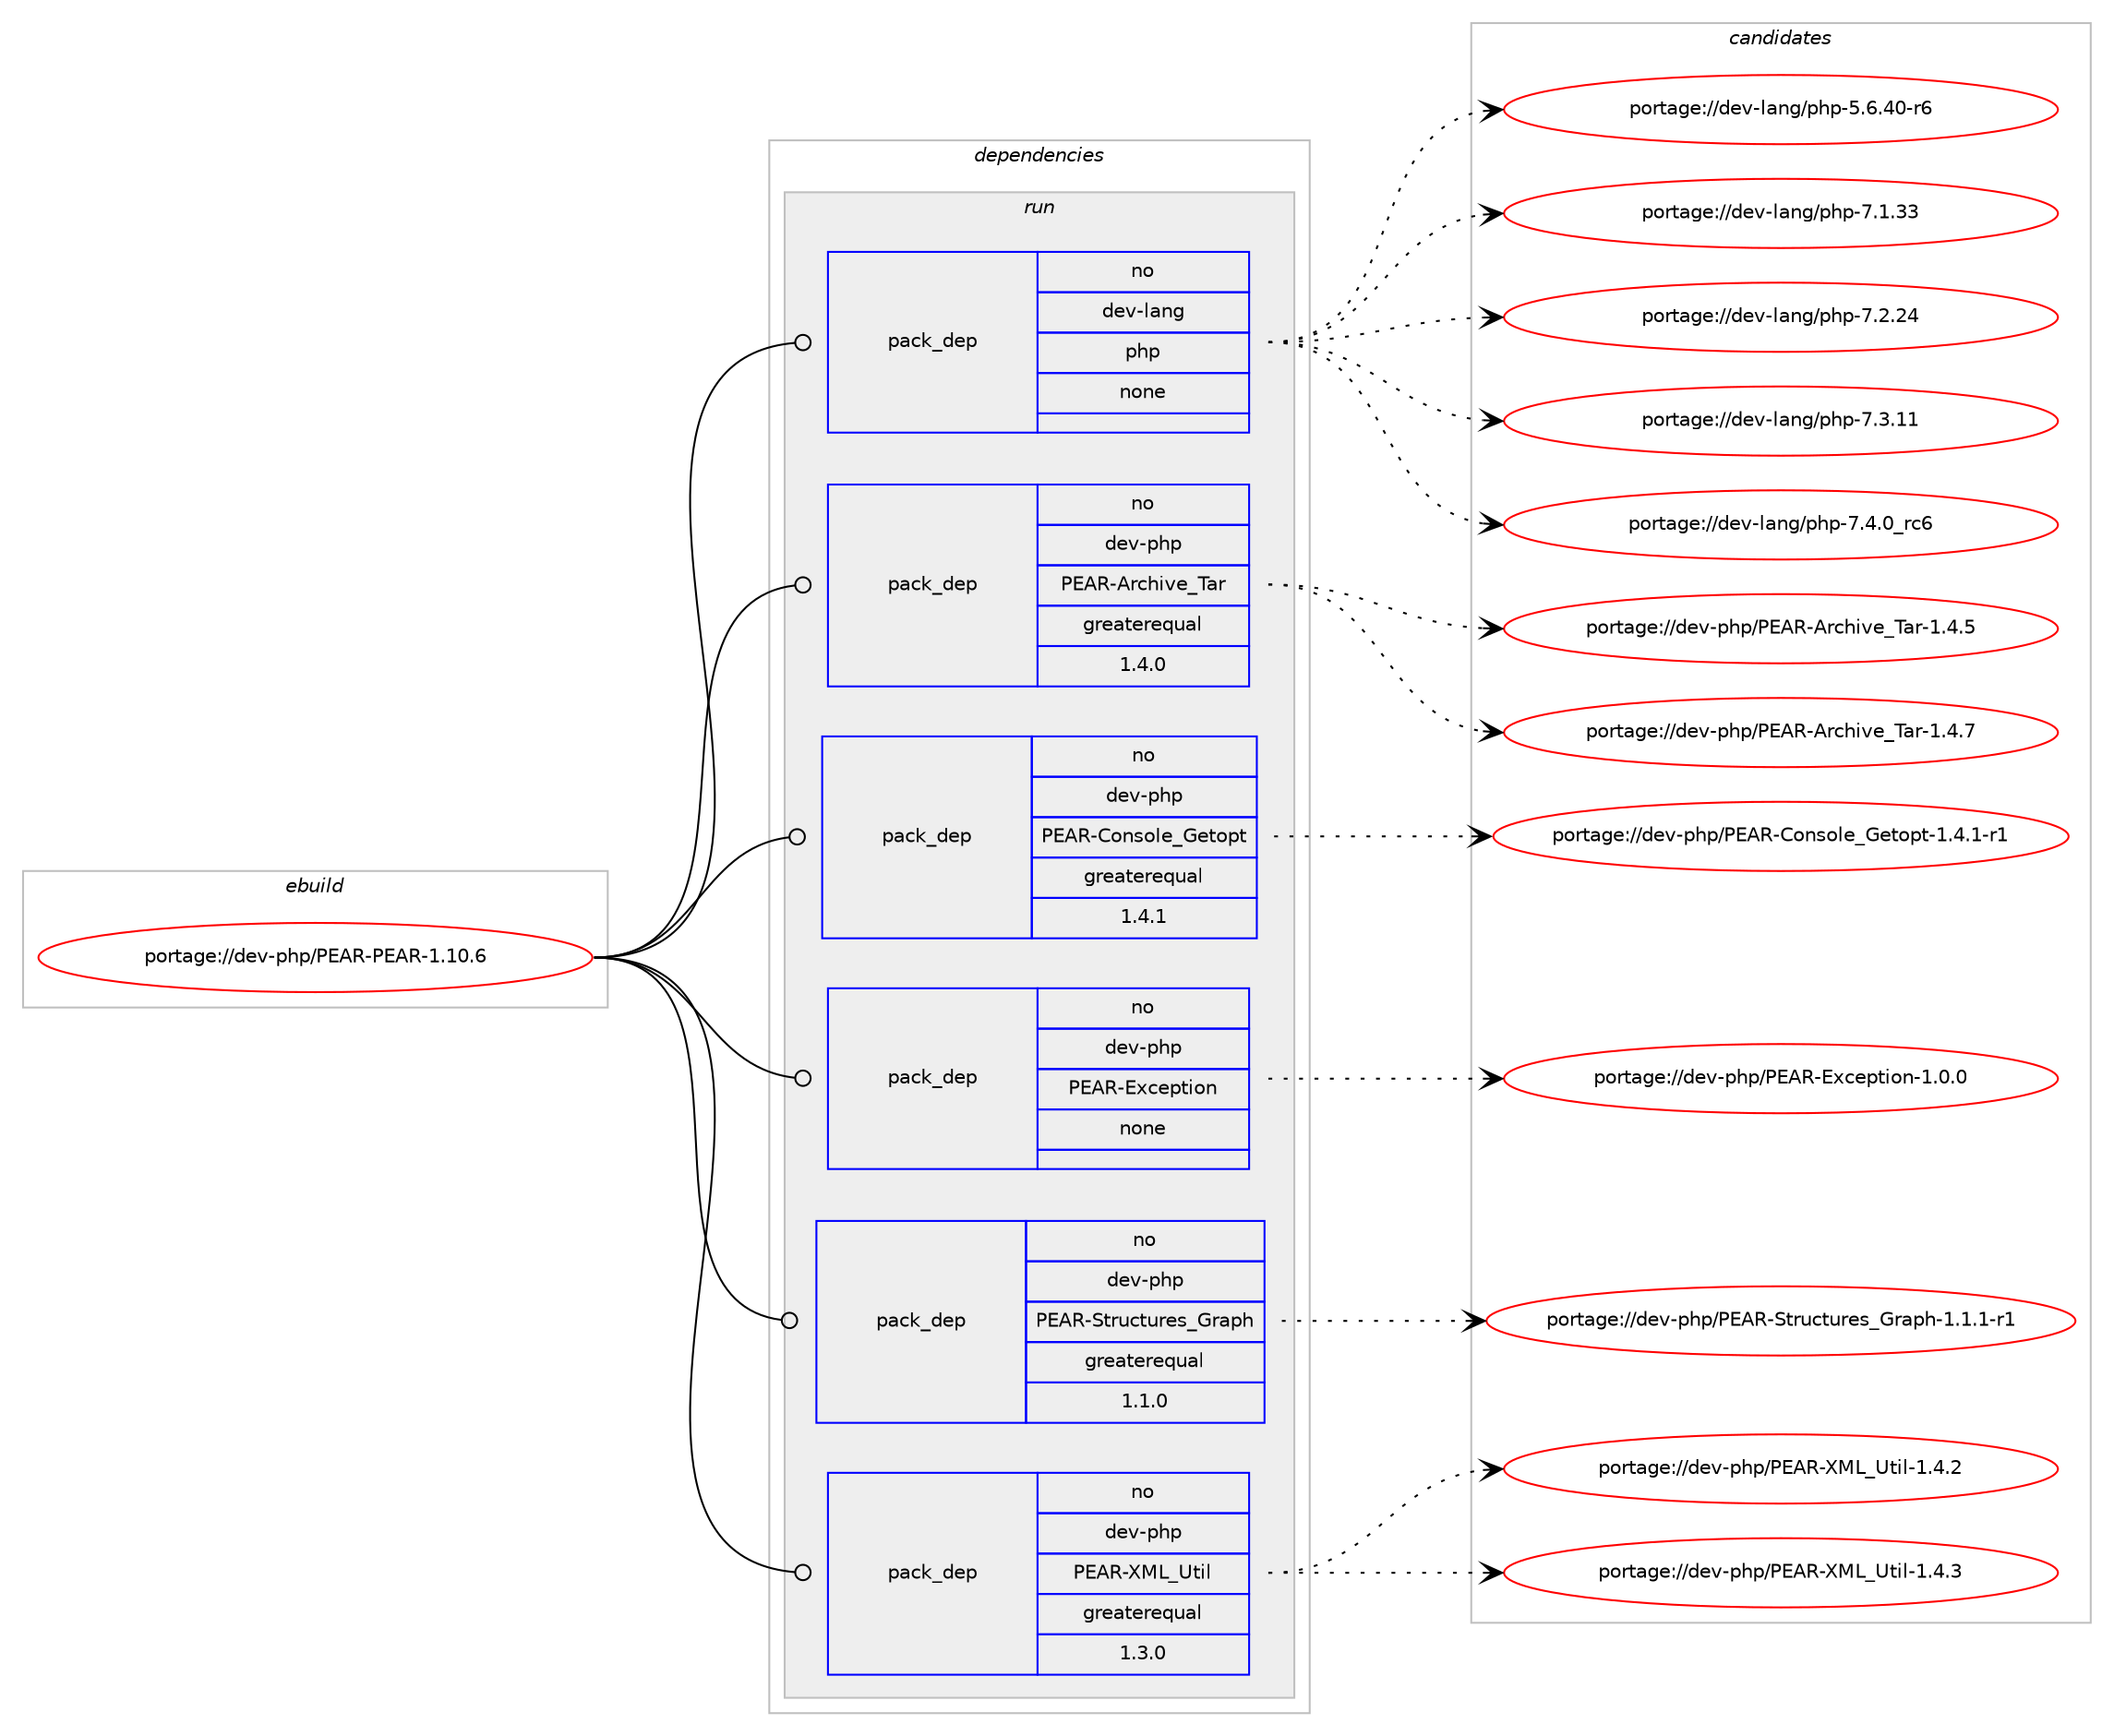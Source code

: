 digraph prolog {

# *************
# Graph options
# *************

newrank=true;
concentrate=true;
compound=true;
graph [rankdir=LR,fontname=Helvetica,fontsize=10,ranksep=1.5];#, ranksep=2.5, nodesep=0.2];
edge  [arrowhead=vee];
node  [fontname=Helvetica,fontsize=10];

# **********
# The ebuild
# **********

subgraph cluster_leftcol {
color=gray;
rank=same;
label=<<i>ebuild</i>>;
id [label="portage://dev-php/PEAR-PEAR-1.10.6", color=red, width=4, href="../dev-php/PEAR-PEAR-1.10.6.svg"];
}

# ****************
# The dependencies
# ****************

subgraph cluster_midcol {
color=gray;
label=<<i>dependencies</i>>;
subgraph cluster_compile {
fillcolor="#eeeeee";
style=filled;
label=<<i>compile</i>>;
}
subgraph cluster_compileandrun {
fillcolor="#eeeeee";
style=filled;
label=<<i>compile and run</i>>;
}
subgraph cluster_run {
fillcolor="#eeeeee";
style=filled;
label=<<i>run</i>>;
subgraph pack97018 {
dependency124217 [label=<<TABLE BORDER="0" CELLBORDER="1" CELLSPACING="0" CELLPADDING="4" WIDTH="220"><TR><TD ROWSPAN="6" CELLPADDING="30">pack_dep</TD></TR><TR><TD WIDTH="110">no</TD></TR><TR><TD>dev-lang</TD></TR><TR><TD>php</TD></TR><TR><TD>none</TD></TR><TR><TD></TD></TR></TABLE>>, shape=none, color=blue];
}
id:e -> dependency124217:w [weight=20,style="solid",arrowhead="odot"];
subgraph pack97019 {
dependency124218 [label=<<TABLE BORDER="0" CELLBORDER="1" CELLSPACING="0" CELLPADDING="4" WIDTH="220"><TR><TD ROWSPAN="6" CELLPADDING="30">pack_dep</TD></TR><TR><TD WIDTH="110">no</TD></TR><TR><TD>dev-php</TD></TR><TR><TD>PEAR-Archive_Tar</TD></TR><TR><TD>greaterequal</TD></TR><TR><TD>1.4.0</TD></TR></TABLE>>, shape=none, color=blue];
}
id:e -> dependency124218:w [weight=20,style="solid",arrowhead="odot"];
subgraph pack97020 {
dependency124219 [label=<<TABLE BORDER="0" CELLBORDER="1" CELLSPACING="0" CELLPADDING="4" WIDTH="220"><TR><TD ROWSPAN="6" CELLPADDING="30">pack_dep</TD></TR><TR><TD WIDTH="110">no</TD></TR><TR><TD>dev-php</TD></TR><TR><TD>PEAR-Console_Getopt</TD></TR><TR><TD>greaterequal</TD></TR><TR><TD>1.4.1</TD></TR></TABLE>>, shape=none, color=blue];
}
id:e -> dependency124219:w [weight=20,style="solid",arrowhead="odot"];
subgraph pack97021 {
dependency124220 [label=<<TABLE BORDER="0" CELLBORDER="1" CELLSPACING="0" CELLPADDING="4" WIDTH="220"><TR><TD ROWSPAN="6" CELLPADDING="30">pack_dep</TD></TR><TR><TD WIDTH="110">no</TD></TR><TR><TD>dev-php</TD></TR><TR><TD>PEAR-Exception</TD></TR><TR><TD>none</TD></TR><TR><TD></TD></TR></TABLE>>, shape=none, color=blue];
}
id:e -> dependency124220:w [weight=20,style="solid",arrowhead="odot"];
subgraph pack97022 {
dependency124221 [label=<<TABLE BORDER="0" CELLBORDER="1" CELLSPACING="0" CELLPADDING="4" WIDTH="220"><TR><TD ROWSPAN="6" CELLPADDING="30">pack_dep</TD></TR><TR><TD WIDTH="110">no</TD></TR><TR><TD>dev-php</TD></TR><TR><TD>PEAR-Structures_Graph</TD></TR><TR><TD>greaterequal</TD></TR><TR><TD>1.1.0</TD></TR></TABLE>>, shape=none, color=blue];
}
id:e -> dependency124221:w [weight=20,style="solid",arrowhead="odot"];
subgraph pack97023 {
dependency124222 [label=<<TABLE BORDER="0" CELLBORDER="1" CELLSPACING="0" CELLPADDING="4" WIDTH="220"><TR><TD ROWSPAN="6" CELLPADDING="30">pack_dep</TD></TR><TR><TD WIDTH="110">no</TD></TR><TR><TD>dev-php</TD></TR><TR><TD>PEAR-XML_Util</TD></TR><TR><TD>greaterequal</TD></TR><TR><TD>1.3.0</TD></TR></TABLE>>, shape=none, color=blue];
}
id:e -> dependency124222:w [weight=20,style="solid",arrowhead="odot"];
}
}

# **************
# The candidates
# **************

subgraph cluster_choices {
rank=same;
color=gray;
label=<<i>candidates</i>>;

subgraph choice97018 {
color=black;
nodesep=1;
choiceportage100101118451089711010347112104112455346544652484511454 [label="portage://dev-lang/php-5.6.40-r6", color=red, width=4,href="../dev-lang/php-5.6.40-r6.svg"];
choiceportage10010111845108971101034711210411245554649465151 [label="portage://dev-lang/php-7.1.33", color=red, width=4,href="../dev-lang/php-7.1.33.svg"];
choiceportage10010111845108971101034711210411245554650465052 [label="portage://dev-lang/php-7.2.24", color=red, width=4,href="../dev-lang/php-7.2.24.svg"];
choiceportage10010111845108971101034711210411245554651464949 [label="portage://dev-lang/php-7.3.11", color=red, width=4,href="../dev-lang/php-7.3.11.svg"];
choiceportage100101118451089711010347112104112455546524648951149954 [label="portage://dev-lang/php-7.4.0_rc6", color=red, width=4,href="../dev-lang/php-7.4.0_rc6.svg"];
dependency124217:e -> choiceportage100101118451089711010347112104112455346544652484511454:w [style=dotted,weight="100"];
dependency124217:e -> choiceportage10010111845108971101034711210411245554649465151:w [style=dotted,weight="100"];
dependency124217:e -> choiceportage10010111845108971101034711210411245554650465052:w [style=dotted,weight="100"];
dependency124217:e -> choiceportage10010111845108971101034711210411245554651464949:w [style=dotted,weight="100"];
dependency124217:e -> choiceportage100101118451089711010347112104112455546524648951149954:w [style=dotted,weight="100"];
}
subgraph choice97019 {
color=black;
nodesep=1;
choiceportage100101118451121041124780696582456511499104105118101958497114454946524653 [label="portage://dev-php/PEAR-Archive_Tar-1.4.5", color=red, width=4,href="../dev-php/PEAR-Archive_Tar-1.4.5.svg"];
choiceportage100101118451121041124780696582456511499104105118101958497114454946524655 [label="portage://dev-php/PEAR-Archive_Tar-1.4.7", color=red, width=4,href="../dev-php/PEAR-Archive_Tar-1.4.7.svg"];
dependency124218:e -> choiceportage100101118451121041124780696582456511499104105118101958497114454946524653:w [style=dotted,weight="100"];
dependency124218:e -> choiceportage100101118451121041124780696582456511499104105118101958497114454946524655:w [style=dotted,weight="100"];
}
subgraph choice97020 {
color=black;
nodesep=1;
choiceportage100101118451121041124780696582456711111011511110810195711011161111121164549465246494511449 [label="portage://dev-php/PEAR-Console_Getopt-1.4.1-r1", color=red, width=4,href="../dev-php/PEAR-Console_Getopt-1.4.1-r1.svg"];
dependency124219:e -> choiceportage100101118451121041124780696582456711111011511110810195711011161111121164549465246494511449:w [style=dotted,weight="100"];
}
subgraph choice97021 {
color=black;
nodesep=1;
choiceportage100101118451121041124780696582456912099101112116105111110454946484648 [label="portage://dev-php/PEAR-Exception-1.0.0", color=red, width=4,href="../dev-php/PEAR-Exception-1.0.0.svg"];
dependency124220:e -> choiceportage100101118451121041124780696582456912099101112116105111110454946484648:w [style=dotted,weight="100"];
}
subgraph choice97022 {
color=black;
nodesep=1;
choiceportage1001011184511210411247806965824583116114117991161171141011159571114971121044549464946494511449 [label="portage://dev-php/PEAR-Structures_Graph-1.1.1-r1", color=red, width=4,href="../dev-php/PEAR-Structures_Graph-1.1.1-r1.svg"];
dependency124221:e -> choiceportage1001011184511210411247806965824583116114117991161171141011159571114971121044549464946494511449:w [style=dotted,weight="100"];
}
subgraph choice97023 {
color=black;
nodesep=1;
choiceportage100101118451121041124780696582458877769585116105108454946524650 [label="portage://dev-php/PEAR-XML_Util-1.4.2", color=red, width=4,href="../dev-php/PEAR-XML_Util-1.4.2.svg"];
choiceportage100101118451121041124780696582458877769585116105108454946524651 [label="portage://dev-php/PEAR-XML_Util-1.4.3", color=red, width=4,href="../dev-php/PEAR-XML_Util-1.4.3.svg"];
dependency124222:e -> choiceportage100101118451121041124780696582458877769585116105108454946524650:w [style=dotted,weight="100"];
dependency124222:e -> choiceportage100101118451121041124780696582458877769585116105108454946524651:w [style=dotted,weight="100"];
}
}

}
